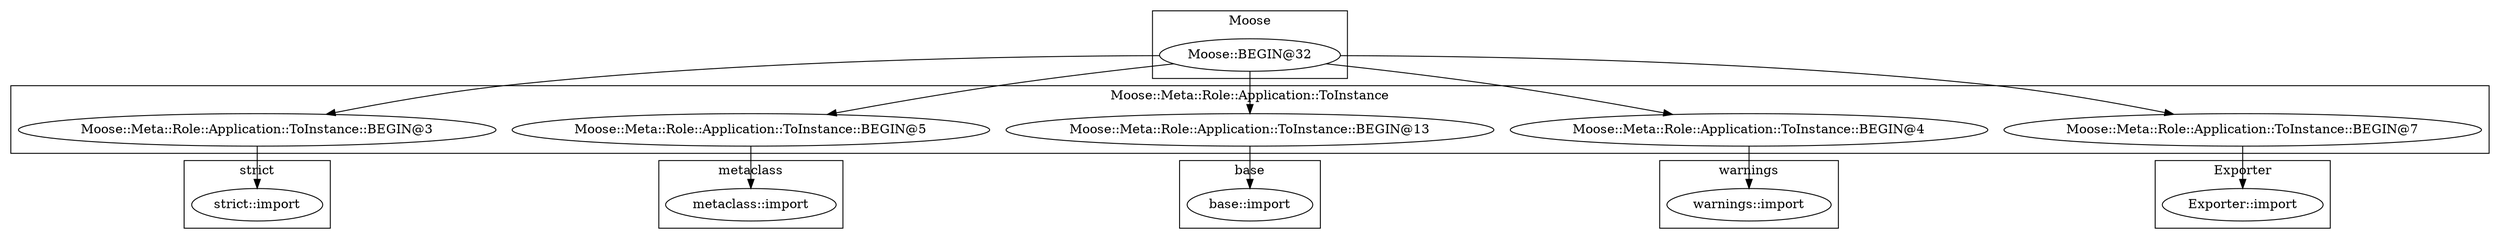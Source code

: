 digraph {
graph [overlap=false]
subgraph cluster_Moose_Meta_Role_Application_ToInstance {
	label="Moose::Meta::Role::Application::ToInstance";
	"Moose::Meta::Role::Application::ToInstance::BEGIN@3";
	"Moose::Meta::Role::Application::ToInstance::BEGIN@5";
	"Moose::Meta::Role::Application::ToInstance::BEGIN@13";
	"Moose::Meta::Role::Application::ToInstance::BEGIN@4";
	"Moose::Meta::Role::Application::ToInstance::BEGIN@7";
}
subgraph cluster_warnings {
	label="warnings";
	"warnings::import";
}
subgraph cluster_Moose {
	label="Moose";
	"Moose::BEGIN@32";
}
subgraph cluster_metaclass {
	label="metaclass";
	"metaclass::import";
}
subgraph cluster_base {
	label="base";
	"base::import";
}
subgraph cluster_strict {
	label="strict";
	"strict::import";
}
subgraph cluster_Exporter {
	label="Exporter";
	"Exporter::import";
}
"Moose::Meta::Role::Application::ToInstance::BEGIN@7" -> "Exporter::import";
"Moose::BEGIN@32" -> "Moose::Meta::Role::Application::ToInstance::BEGIN@7";
"Moose::BEGIN@32" -> "Moose::Meta::Role::Application::ToInstance::BEGIN@3";
"Moose::Meta::Role::Application::ToInstance::BEGIN@5" -> "metaclass::import";
"Moose::Meta::Role::Application::ToInstance::BEGIN@13" -> "base::import";
"Moose::Meta::Role::Application::ToInstance::BEGIN@4" -> "warnings::import";
"Moose::BEGIN@32" -> "Moose::Meta::Role::Application::ToInstance::BEGIN@5";
"Moose::BEGIN@32" -> "Moose::Meta::Role::Application::ToInstance::BEGIN@4";
"Moose::Meta::Role::Application::ToInstance::BEGIN@3" -> "strict::import";
"Moose::BEGIN@32" -> "Moose::Meta::Role::Application::ToInstance::BEGIN@13";
}
